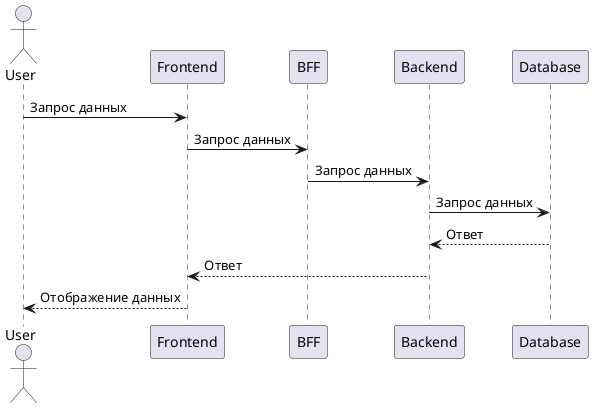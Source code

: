 @startuml er_seq
actor User
participant Frontend
participant BFF
participant Backend
participant Database

User -> Frontend: Запрос данных
Frontend -> BFF: Запрос данных
BFF -> Backend: Запрос данных
Backend -> Database: Запрос данных
Database --> Backend: Ответ
Backend --> Frontend: Ответ
Frontend --> User: Отображение данных
@enduml
